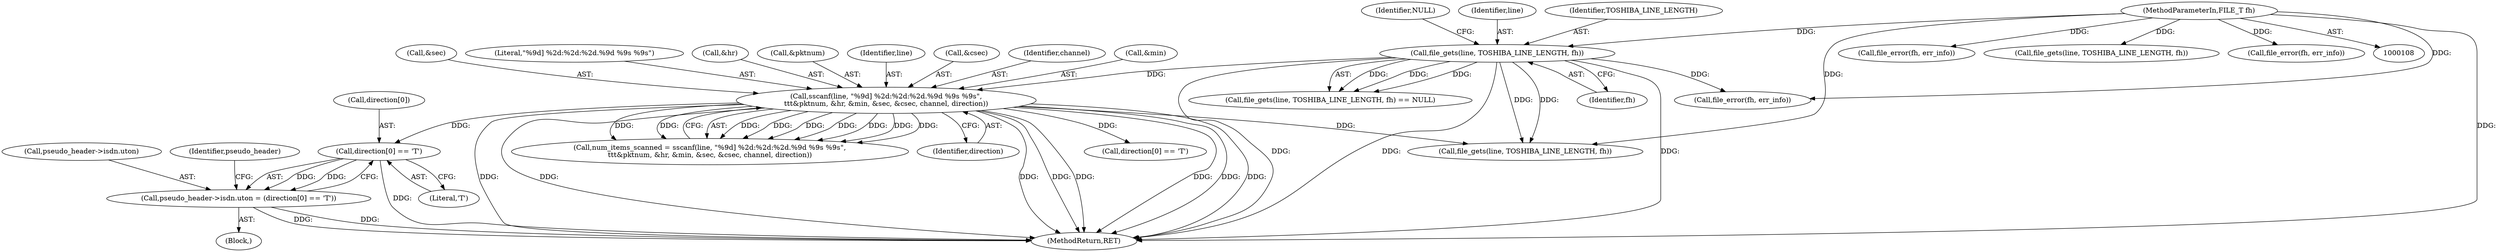 digraph "0_wireshark_5efb45231671baa2db2011d8f67f9d6e72bc455b@array" {
"1000338" [label="(Call,direction[0] == 'T')"];
"1000163" [label="(Call,sscanf(line, \"%9d] %2d:%2d:%2d.%9d %9s %9s\",\n\t\t\t&pktnum, &hr, &min, &sec, &csec, channel, direction))"];
"1000137" [label="(Call,file_gets(line, TOSHIBA_LINE_LENGTH, fh))"];
"1000109" [label="(MethodParameterIn,FILE_T fh)"];
"1000332" [label="(Call,pseudo_header->isdn.uton = (direction[0] == 'T'))"];
"1000161" [label="(Call,num_items_scanned = sscanf(line, \"%9d] %2d:%2d:%2d.%9d %9s %9s\",\n\t\t\t&pktnum, &hr, &min, &sec, &csec, channel, direction))"];
"1000338" [label="(Call,direction[0] == 'T')"];
"1000177" [label="(Identifier,direction)"];
"1000137" [label="(Call,file_gets(line, TOSHIBA_LINE_LENGTH, fh))"];
"1000476" [label="(MethodReturn,RET)"];
"1000168" [label="(Call,&hr)"];
"1000141" [label="(Identifier,NULL)"];
"1000342" [label="(Literal,'T')"];
"1000166" [label="(Call,&pktnum)"];
"1000333" [label="(Call,pseudo_header->isdn.uton)"];
"1000164" [label="(Identifier,line)"];
"1000174" [label="(Call,&csec)"];
"1000439" [label="(Call,file_error(fh, err_info))"];
"1000198" [label="(Call,file_gets(line, TOSHIBA_LINE_LENGTH, fh))"];
"1000140" [label="(Identifier,fh)"];
"1000138" [label="(Identifier,line)"];
"1000176" [label="(Identifier,channel)"];
"1000170" [label="(Call,&min)"];
"1000146" [label="(Call,file_error(fh, err_info))"];
"1000332" [label="(Call,pseudo_header->isdn.uton = (direction[0] == 'T'))"];
"1000139" [label="(Identifier,TOSHIBA_LINE_LENGTH)"];
"1000371" [label="(Call,direction[0] == 'T')"];
"1000346" [label="(Identifier,pseudo_header)"];
"1000163" [label="(Call,sscanf(line, \"%9d] %2d:%2d:%2d.%9d %9s %9s\",\n\t\t\t&pktnum, &hr, &min, &sec, &csec, channel, direction))"];
"1000109" [label="(MethodParameterIn,FILE_T fh)"];
"1000430" [label="(Call,file_gets(line, TOSHIBA_LINE_LENGTH, fh))"];
"1000325" [label="(Block,)"];
"1000172" [label="(Call,&sec)"];
"1000339" [label="(Call,direction[0])"];
"1000207" [label="(Call,file_error(fh, err_info))"];
"1000165" [label="(Literal,\"%9d] %2d:%2d:%2d.%9d %9s %9s\")"];
"1000136" [label="(Call,file_gets(line, TOSHIBA_LINE_LENGTH, fh) == NULL)"];
"1000338" -> "1000332"  [label="AST: "];
"1000338" -> "1000342"  [label="CFG: "];
"1000339" -> "1000338"  [label="AST: "];
"1000342" -> "1000338"  [label="AST: "];
"1000332" -> "1000338"  [label="CFG: "];
"1000338" -> "1000476"  [label="DDG: "];
"1000338" -> "1000332"  [label="DDG: "];
"1000338" -> "1000332"  [label="DDG: "];
"1000163" -> "1000338"  [label="DDG: "];
"1000163" -> "1000161"  [label="AST: "];
"1000163" -> "1000177"  [label="CFG: "];
"1000164" -> "1000163"  [label="AST: "];
"1000165" -> "1000163"  [label="AST: "];
"1000166" -> "1000163"  [label="AST: "];
"1000168" -> "1000163"  [label="AST: "];
"1000170" -> "1000163"  [label="AST: "];
"1000172" -> "1000163"  [label="AST: "];
"1000174" -> "1000163"  [label="AST: "];
"1000176" -> "1000163"  [label="AST: "];
"1000177" -> "1000163"  [label="AST: "];
"1000161" -> "1000163"  [label="CFG: "];
"1000163" -> "1000476"  [label="DDG: "];
"1000163" -> "1000476"  [label="DDG: "];
"1000163" -> "1000476"  [label="DDG: "];
"1000163" -> "1000476"  [label="DDG: "];
"1000163" -> "1000476"  [label="DDG: "];
"1000163" -> "1000476"  [label="DDG: "];
"1000163" -> "1000476"  [label="DDG: "];
"1000163" -> "1000476"  [label="DDG: "];
"1000163" -> "1000161"  [label="DDG: "];
"1000163" -> "1000161"  [label="DDG: "];
"1000163" -> "1000161"  [label="DDG: "];
"1000163" -> "1000161"  [label="DDG: "];
"1000163" -> "1000161"  [label="DDG: "];
"1000163" -> "1000161"  [label="DDG: "];
"1000163" -> "1000161"  [label="DDG: "];
"1000163" -> "1000161"  [label="DDG: "];
"1000163" -> "1000161"  [label="DDG: "];
"1000137" -> "1000163"  [label="DDG: "];
"1000163" -> "1000198"  [label="DDG: "];
"1000163" -> "1000371"  [label="DDG: "];
"1000137" -> "1000136"  [label="AST: "];
"1000137" -> "1000140"  [label="CFG: "];
"1000138" -> "1000137"  [label="AST: "];
"1000139" -> "1000137"  [label="AST: "];
"1000140" -> "1000137"  [label="AST: "];
"1000141" -> "1000137"  [label="CFG: "];
"1000137" -> "1000476"  [label="DDG: "];
"1000137" -> "1000476"  [label="DDG: "];
"1000137" -> "1000476"  [label="DDG: "];
"1000137" -> "1000136"  [label="DDG: "];
"1000137" -> "1000136"  [label="DDG: "];
"1000137" -> "1000136"  [label="DDG: "];
"1000109" -> "1000137"  [label="DDG: "];
"1000137" -> "1000146"  [label="DDG: "];
"1000137" -> "1000198"  [label="DDG: "];
"1000137" -> "1000198"  [label="DDG: "];
"1000109" -> "1000108"  [label="AST: "];
"1000109" -> "1000476"  [label="DDG: "];
"1000109" -> "1000146"  [label="DDG: "];
"1000109" -> "1000198"  [label="DDG: "];
"1000109" -> "1000207"  [label="DDG: "];
"1000109" -> "1000430"  [label="DDG: "];
"1000109" -> "1000439"  [label="DDG: "];
"1000332" -> "1000325"  [label="AST: "];
"1000333" -> "1000332"  [label="AST: "];
"1000346" -> "1000332"  [label="CFG: "];
"1000332" -> "1000476"  [label="DDG: "];
"1000332" -> "1000476"  [label="DDG: "];
}
